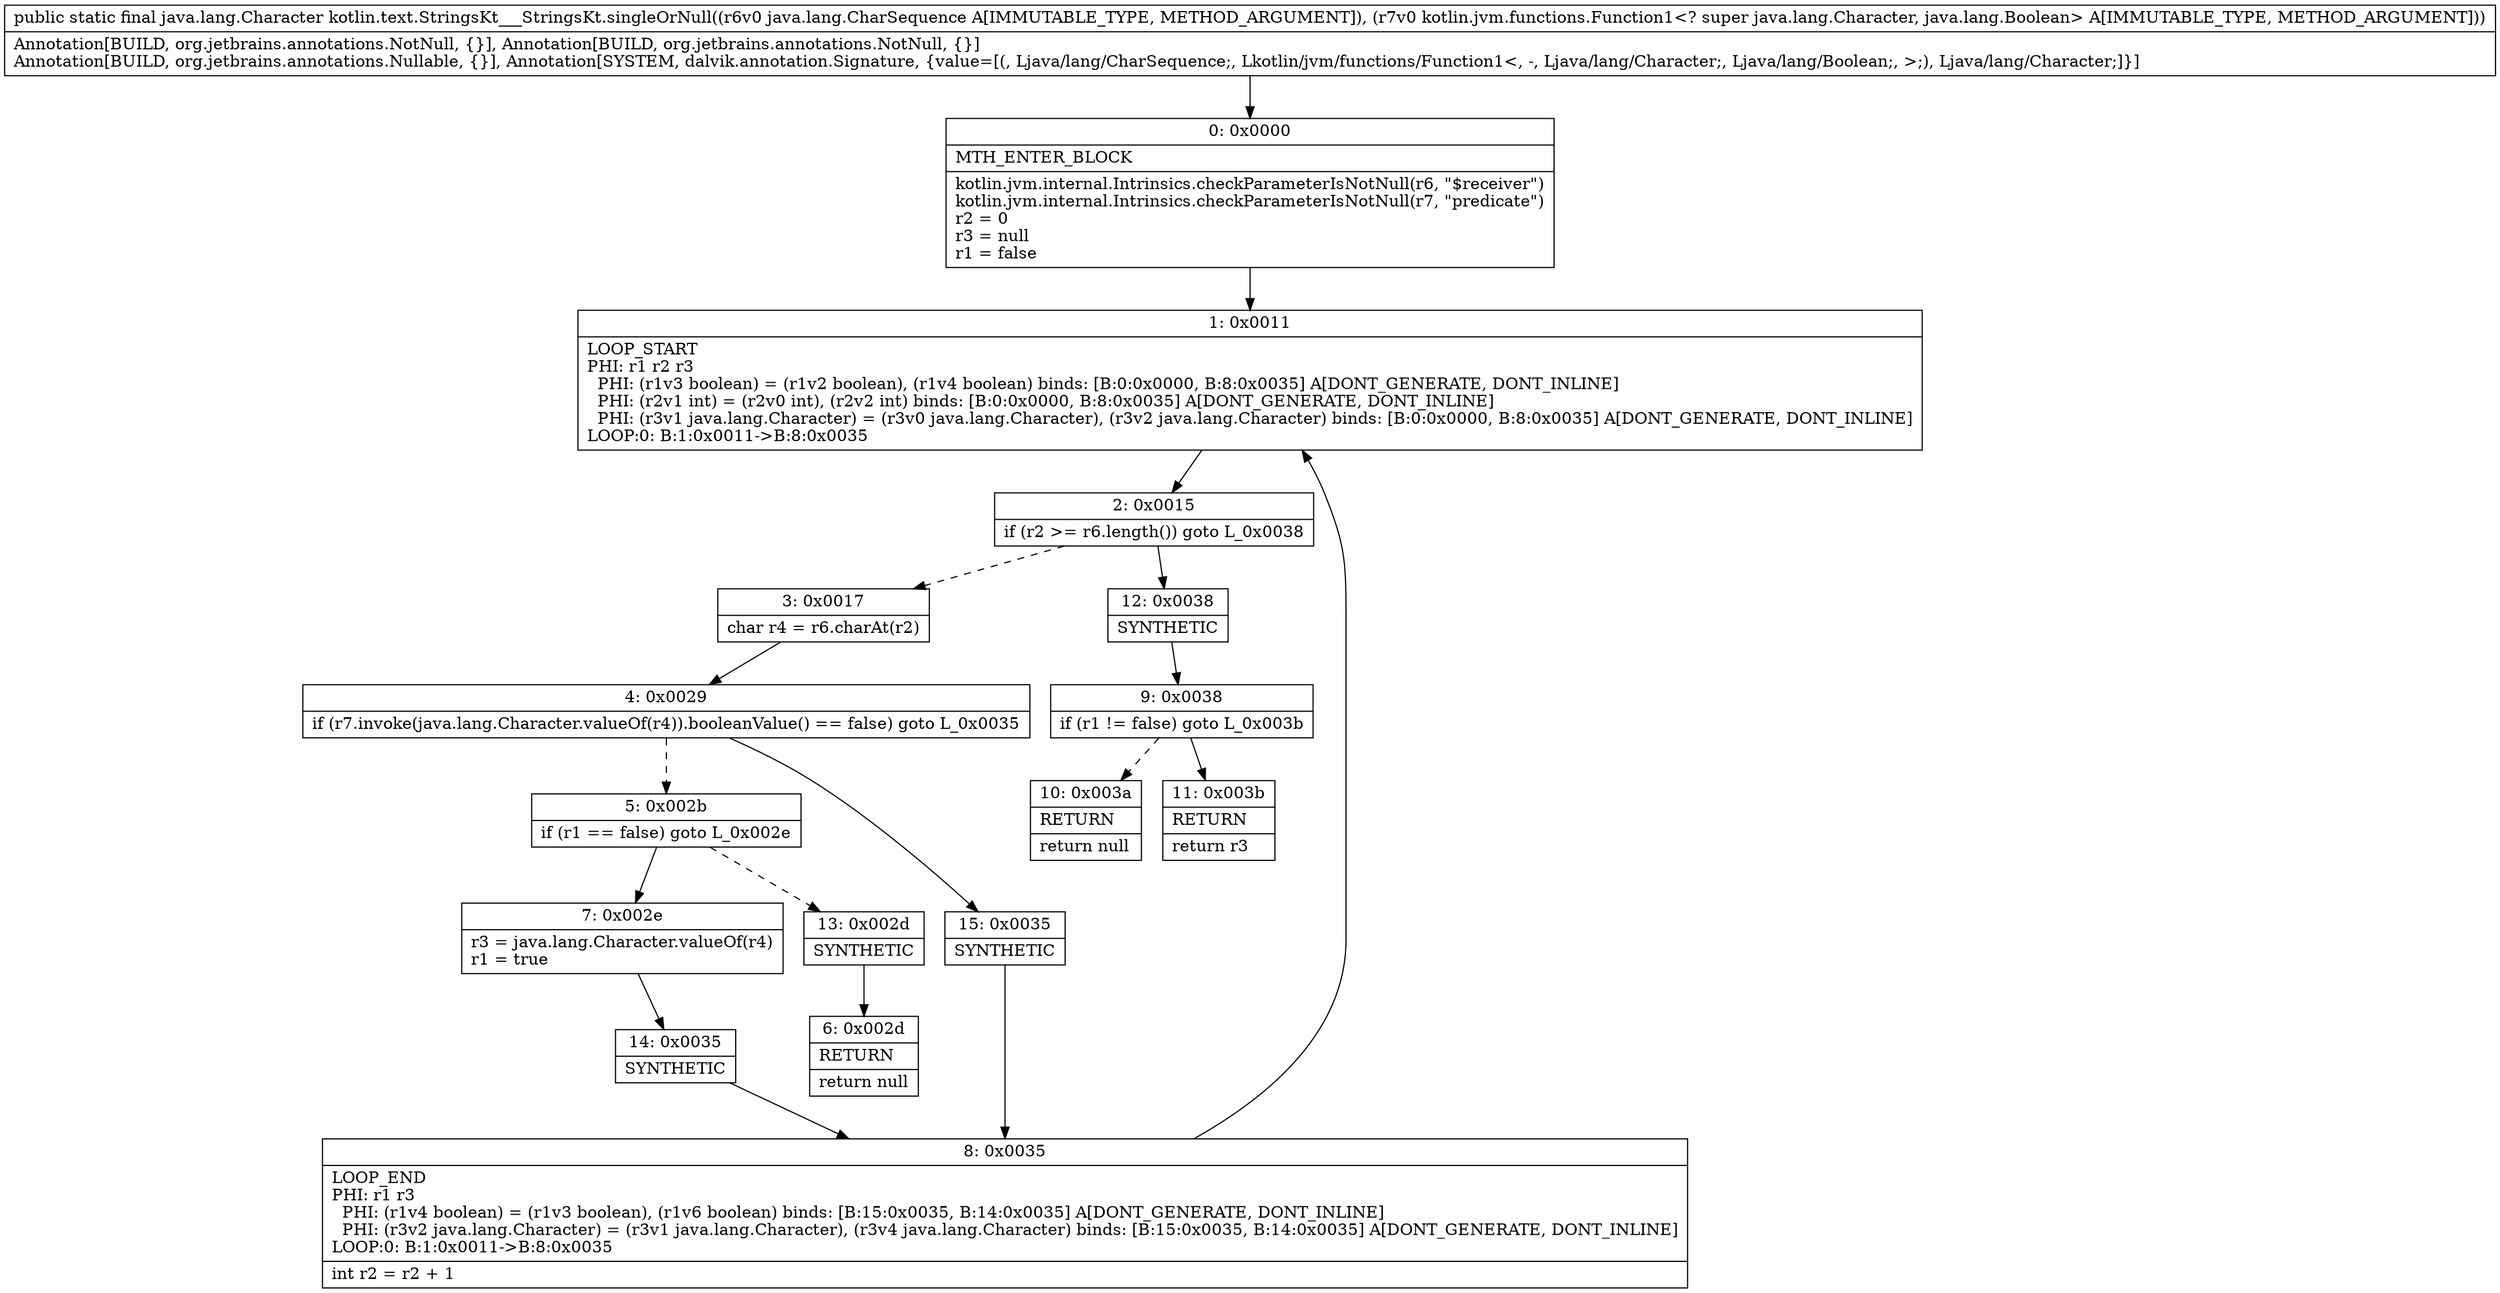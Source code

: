 digraph "CFG forkotlin.text.StringsKt___StringsKt.singleOrNull(Ljava\/lang\/CharSequence;Lkotlin\/jvm\/functions\/Function1;)Ljava\/lang\/Character;" {
Node_0 [shape=record,label="{0\:\ 0x0000|MTH_ENTER_BLOCK\l|kotlin.jvm.internal.Intrinsics.checkParameterIsNotNull(r6, \"$receiver\")\lkotlin.jvm.internal.Intrinsics.checkParameterIsNotNull(r7, \"predicate\")\lr2 = 0\lr3 = null\lr1 = false\l}"];
Node_1 [shape=record,label="{1\:\ 0x0011|LOOP_START\lPHI: r1 r2 r3 \l  PHI: (r1v3 boolean) = (r1v2 boolean), (r1v4 boolean) binds: [B:0:0x0000, B:8:0x0035] A[DONT_GENERATE, DONT_INLINE]\l  PHI: (r2v1 int) = (r2v0 int), (r2v2 int) binds: [B:0:0x0000, B:8:0x0035] A[DONT_GENERATE, DONT_INLINE]\l  PHI: (r3v1 java.lang.Character) = (r3v0 java.lang.Character), (r3v2 java.lang.Character) binds: [B:0:0x0000, B:8:0x0035] A[DONT_GENERATE, DONT_INLINE]\lLOOP:0: B:1:0x0011\-\>B:8:0x0035\l}"];
Node_2 [shape=record,label="{2\:\ 0x0015|if (r2 \>= r6.length()) goto L_0x0038\l}"];
Node_3 [shape=record,label="{3\:\ 0x0017|char r4 = r6.charAt(r2)\l}"];
Node_4 [shape=record,label="{4\:\ 0x0029|if (r7.invoke(java.lang.Character.valueOf(r4)).booleanValue() == false) goto L_0x0035\l}"];
Node_5 [shape=record,label="{5\:\ 0x002b|if (r1 == false) goto L_0x002e\l}"];
Node_6 [shape=record,label="{6\:\ 0x002d|RETURN\l|return null\l}"];
Node_7 [shape=record,label="{7\:\ 0x002e|r3 = java.lang.Character.valueOf(r4)\lr1 = true\l}"];
Node_8 [shape=record,label="{8\:\ 0x0035|LOOP_END\lPHI: r1 r3 \l  PHI: (r1v4 boolean) = (r1v3 boolean), (r1v6 boolean) binds: [B:15:0x0035, B:14:0x0035] A[DONT_GENERATE, DONT_INLINE]\l  PHI: (r3v2 java.lang.Character) = (r3v1 java.lang.Character), (r3v4 java.lang.Character) binds: [B:15:0x0035, B:14:0x0035] A[DONT_GENERATE, DONT_INLINE]\lLOOP:0: B:1:0x0011\-\>B:8:0x0035\l|int r2 = r2 + 1\l}"];
Node_9 [shape=record,label="{9\:\ 0x0038|if (r1 != false) goto L_0x003b\l}"];
Node_10 [shape=record,label="{10\:\ 0x003a|RETURN\l|return null\l}"];
Node_11 [shape=record,label="{11\:\ 0x003b|RETURN\l|return r3\l}"];
Node_12 [shape=record,label="{12\:\ 0x0038|SYNTHETIC\l}"];
Node_13 [shape=record,label="{13\:\ 0x002d|SYNTHETIC\l}"];
Node_14 [shape=record,label="{14\:\ 0x0035|SYNTHETIC\l}"];
Node_15 [shape=record,label="{15\:\ 0x0035|SYNTHETIC\l}"];
MethodNode[shape=record,label="{public static final java.lang.Character kotlin.text.StringsKt___StringsKt.singleOrNull((r6v0 java.lang.CharSequence A[IMMUTABLE_TYPE, METHOD_ARGUMENT]), (r7v0 kotlin.jvm.functions.Function1\<? super java.lang.Character, java.lang.Boolean\> A[IMMUTABLE_TYPE, METHOD_ARGUMENT]))  | Annotation[BUILD, org.jetbrains.annotations.NotNull, \{\}], Annotation[BUILD, org.jetbrains.annotations.NotNull, \{\}]\lAnnotation[BUILD, org.jetbrains.annotations.Nullable, \{\}], Annotation[SYSTEM, dalvik.annotation.Signature, \{value=[(, Ljava\/lang\/CharSequence;, Lkotlin\/jvm\/functions\/Function1\<, \-, Ljava\/lang\/Character;, Ljava\/lang\/Boolean;, \>;), Ljava\/lang\/Character;]\}]\l}"];
MethodNode -> Node_0;
Node_0 -> Node_1;
Node_1 -> Node_2;
Node_2 -> Node_3[style=dashed];
Node_2 -> Node_12;
Node_3 -> Node_4;
Node_4 -> Node_5[style=dashed];
Node_4 -> Node_15;
Node_5 -> Node_7;
Node_5 -> Node_13[style=dashed];
Node_7 -> Node_14;
Node_8 -> Node_1;
Node_9 -> Node_10[style=dashed];
Node_9 -> Node_11;
Node_12 -> Node_9;
Node_13 -> Node_6;
Node_14 -> Node_8;
Node_15 -> Node_8;
}

